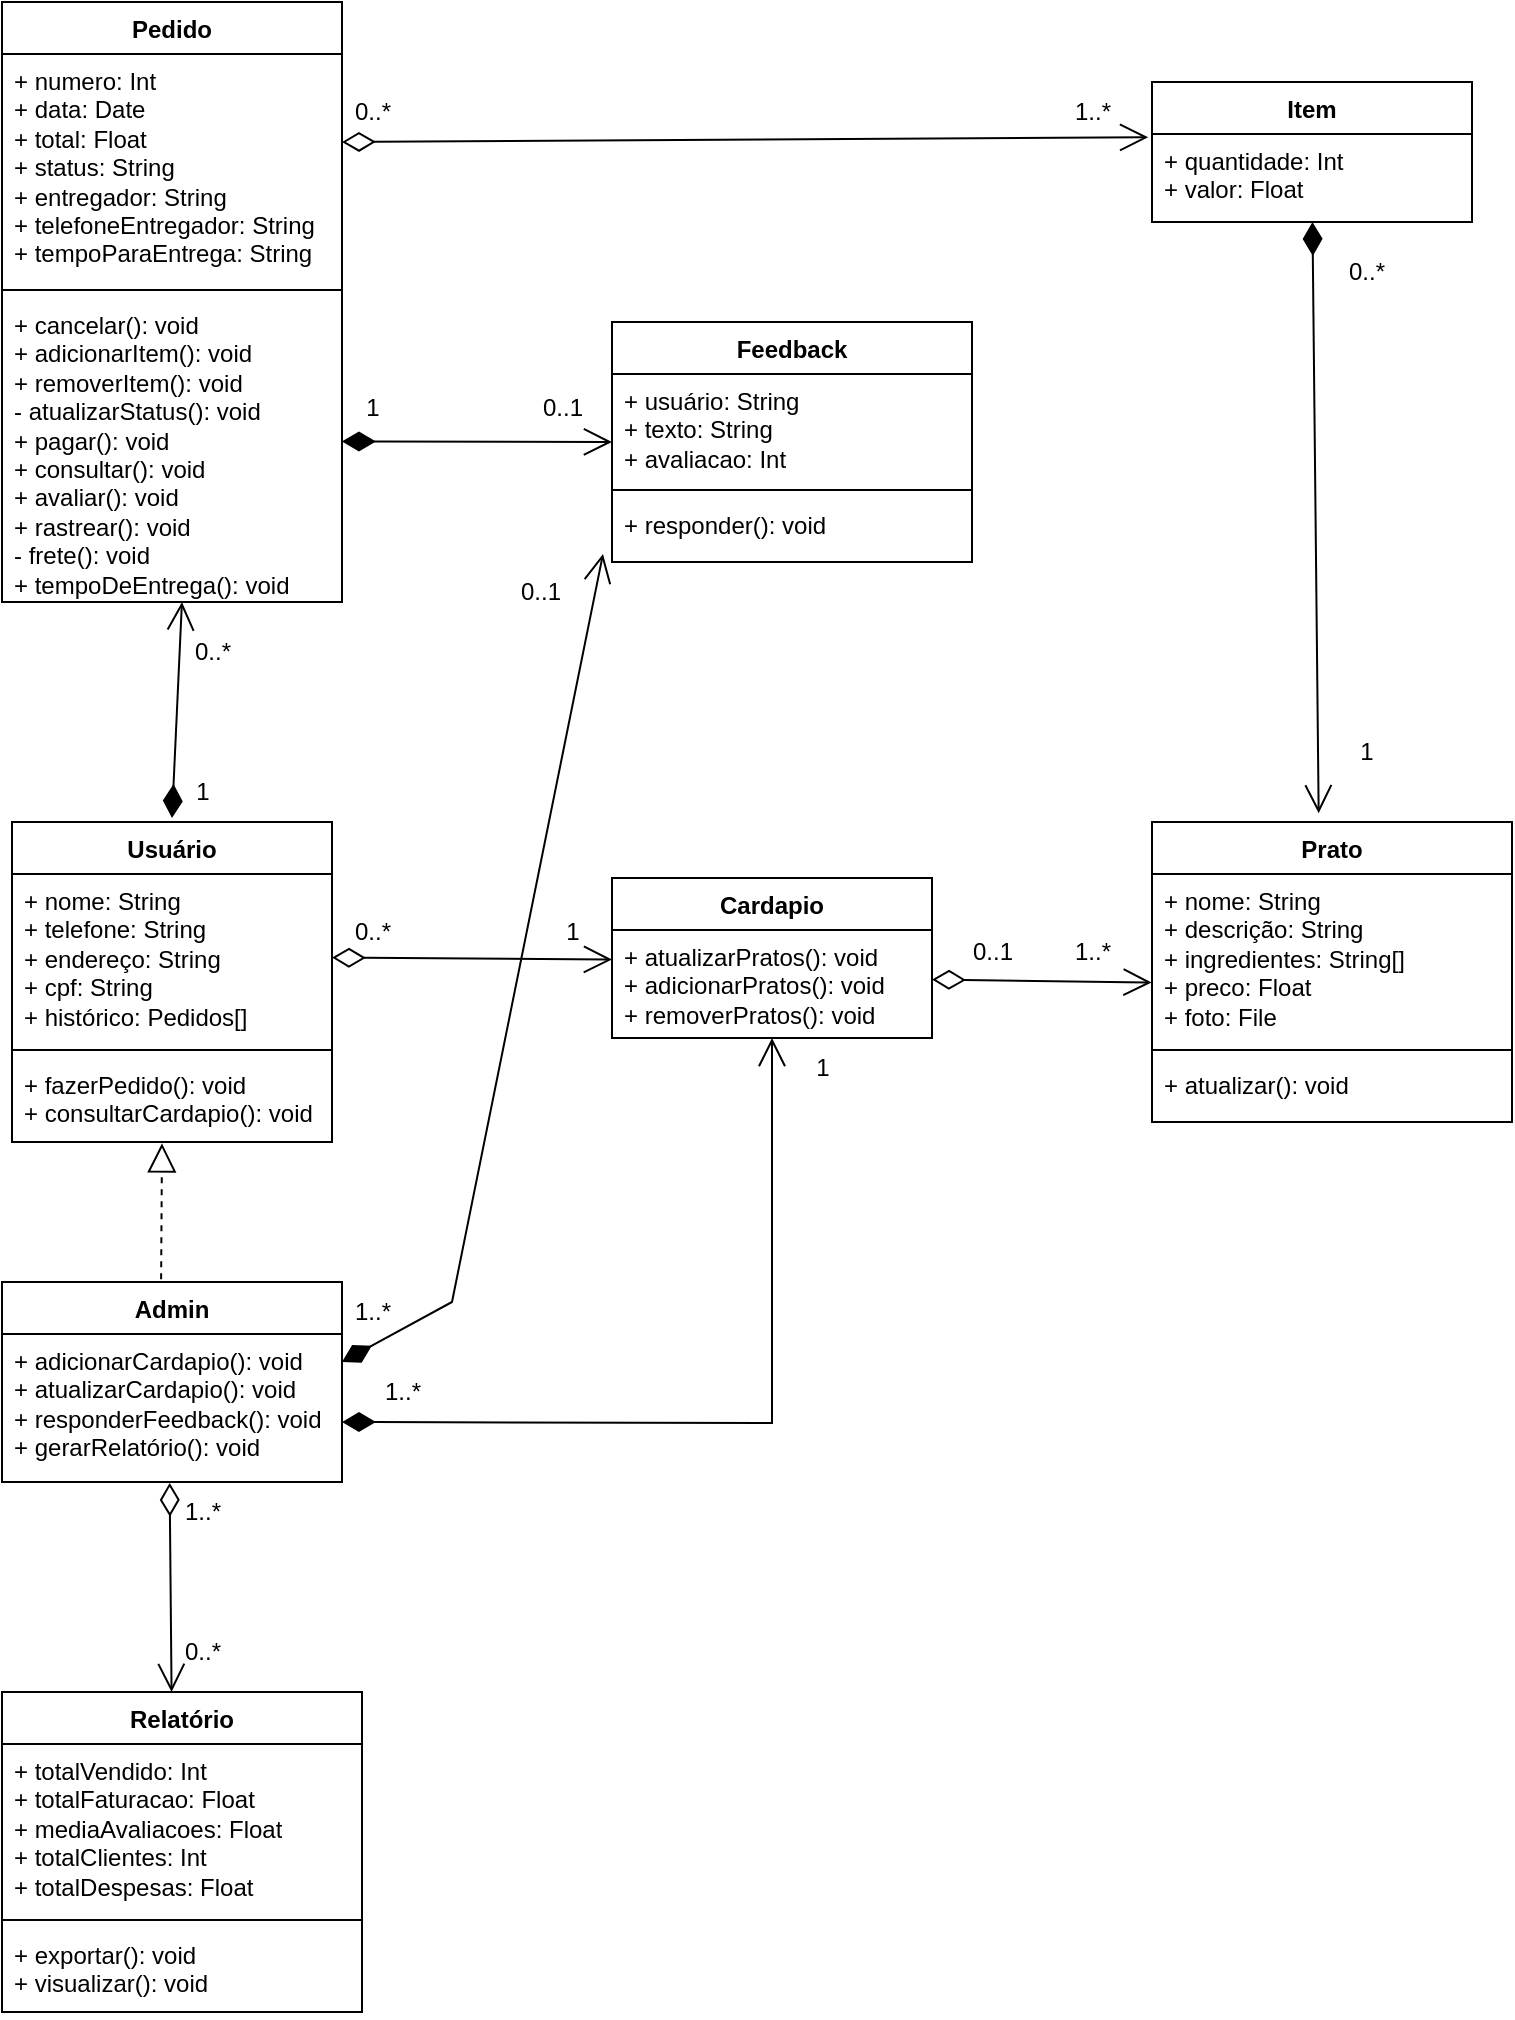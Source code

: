 <mxfile version="22.0.8" type="device">
  <diagram name="Página-1" id="g3fnGgs9r4yZHIELF1q-">
    <mxGraphModel dx="2049" dy="2308" grid="1" gridSize="10" guides="1" tooltips="1" connect="1" arrows="1" fold="1" page="1" pageScale="1" pageWidth="827" pageHeight="1169" math="0" shadow="0">
      <root>
        <mxCell id="0" />
        <mxCell id="1" parent="0" />
        <mxCell id="-yaVqUtb58Py8cYCI8hH-15" value="Usuário" style="swimlane;fontStyle=1;align=center;verticalAlign=top;childLayout=stackLayout;horizontal=1;startSize=26;horizontalStack=0;resizeParent=1;resizeParentMax=0;resizeLast=0;collapsible=1;marginBottom=0;whiteSpace=wrap;html=1;fixedWidth=0;resizeHeight=1;resizeWidth=1;" vertex="1" parent="1">
          <mxGeometry x="130" y="150" width="160" height="160" as="geometry" />
        </mxCell>
        <mxCell id="-yaVqUtb58Py8cYCI8hH-16" value="+ nome: String&lt;br&gt;+ telefone: String&lt;br&gt;+ endereço: String&lt;br&gt;+ cpf: String&lt;br&gt;+ histórico: Pedidos[]" style="text;strokeColor=none;fillColor=none;align=left;verticalAlign=top;spacingLeft=4;spacingRight=4;overflow=hidden;rotatable=0;points=[[0,0.5],[1,0.5]];portConstraint=eastwest;whiteSpace=wrap;html=1;" vertex="1" parent="-yaVqUtb58Py8cYCI8hH-15">
          <mxGeometry y="26" width="160" height="84" as="geometry" />
        </mxCell>
        <mxCell id="-yaVqUtb58Py8cYCI8hH-17" value="" style="line;strokeWidth=1;fillColor=none;align=left;verticalAlign=middle;spacingTop=-1;spacingLeft=3;spacingRight=3;rotatable=0;labelPosition=right;points=[];portConstraint=eastwest;strokeColor=inherit;" vertex="1" parent="-yaVqUtb58Py8cYCI8hH-15">
          <mxGeometry y="110" width="160" height="8" as="geometry" />
        </mxCell>
        <mxCell id="-yaVqUtb58Py8cYCI8hH-18" value="+ fazerPedido(): void&lt;br&gt;+ consultarCardapio(): void" style="text;strokeColor=none;fillColor=none;align=left;verticalAlign=top;spacingLeft=4;spacingRight=4;overflow=hidden;rotatable=0;points=[[0,0.5],[1,0.5]];portConstraint=eastwest;whiteSpace=wrap;html=1;" vertex="1" parent="-yaVqUtb58Py8cYCI8hH-15">
          <mxGeometry y="118" width="160" height="42" as="geometry" />
        </mxCell>
        <mxCell id="-yaVqUtb58Py8cYCI8hH-46" value="Pedido" style="swimlane;fontStyle=1;align=center;verticalAlign=top;childLayout=stackLayout;horizontal=1;startSize=26;horizontalStack=0;resizeParent=1;resizeParentMax=0;resizeLast=0;collapsible=1;marginBottom=0;whiteSpace=wrap;html=1;" vertex="1" parent="1">
          <mxGeometry x="125" y="-260" width="170" height="300" as="geometry" />
        </mxCell>
        <mxCell id="-yaVqUtb58Py8cYCI8hH-47" value="+ numero: Int&lt;br style=&quot;border-color: var(--border-color);&quot;&gt;+ data: Date&lt;br style=&quot;border-color: var(--border-color);&quot;&gt;+ total: Float&lt;br style=&quot;border-color: var(--border-color);&quot;&gt;+ status: String&lt;br&gt;+ entregador: String&lt;br&gt;+ telefoneEntregador: String&lt;br&gt;+ tempoParaEntrega: String" style="text;strokeColor=none;fillColor=none;align=left;verticalAlign=top;spacingLeft=4;spacingRight=4;overflow=hidden;rotatable=0;points=[[0,0.5],[1,0.5]];portConstraint=eastwest;whiteSpace=wrap;html=1;" vertex="1" parent="-yaVqUtb58Py8cYCI8hH-46">
          <mxGeometry y="26" width="170" height="114" as="geometry" />
        </mxCell>
        <mxCell id="-yaVqUtb58Py8cYCI8hH-48" value="" style="line;strokeWidth=1;fillColor=none;align=left;verticalAlign=middle;spacingTop=-1;spacingLeft=3;spacingRight=3;rotatable=0;labelPosition=right;points=[];portConstraint=eastwest;strokeColor=inherit;" vertex="1" parent="-yaVqUtb58Py8cYCI8hH-46">
          <mxGeometry y="140" width="170" height="8" as="geometry" />
        </mxCell>
        <mxCell id="-yaVqUtb58Py8cYCI8hH-49" value="+ cancelar(): void&lt;br&gt;+ adicionarItem(): void&lt;br&gt;+ removerItem(): void&lt;br&gt;- atualizarStatus(): void&lt;br&gt;+ pagar(): void&lt;br&gt;+ consultar(): void&lt;br&gt;+ avaliar(): void&lt;br&gt;+ rastrear(): void&lt;br&gt;- frete(): void&lt;br&gt;+ tempoDeEntrega(): void" style="text;strokeColor=none;fillColor=none;align=left;verticalAlign=top;spacingLeft=4;spacingRight=4;overflow=hidden;rotatable=0;points=[[0,0.5],[1,0.5]];portConstraint=eastwest;whiteSpace=wrap;html=1;" vertex="1" parent="-yaVqUtb58Py8cYCI8hH-46">
          <mxGeometry y="148" width="170" height="152" as="geometry" />
        </mxCell>
        <mxCell id="-yaVqUtb58Py8cYCI8hH-50" value="Item" style="swimlane;fontStyle=1;align=center;verticalAlign=top;childLayout=stackLayout;horizontal=1;startSize=26;horizontalStack=0;resizeParent=1;resizeParentMax=0;resizeLast=0;collapsible=1;marginBottom=0;whiteSpace=wrap;html=1;" vertex="1" parent="1">
          <mxGeometry x="700" y="-220" width="160" height="70" as="geometry" />
        </mxCell>
        <mxCell id="-yaVqUtb58Py8cYCI8hH-51" value="+ quantidade: Int&lt;br style=&quot;border-color: var(--border-color);&quot;&gt;+ valor: Float" style="text;strokeColor=none;fillColor=none;align=left;verticalAlign=top;spacingLeft=4;spacingRight=4;overflow=hidden;rotatable=0;points=[[0,0.5],[1,0.5]];portConstraint=eastwest;whiteSpace=wrap;html=1;" vertex="1" parent="-yaVqUtb58Py8cYCI8hH-50">
          <mxGeometry y="26" width="160" height="44" as="geometry" />
        </mxCell>
        <mxCell id="-yaVqUtb58Py8cYCI8hH-61" value="Cardapio" style="swimlane;fontStyle=1;align=center;verticalAlign=top;childLayout=stackLayout;horizontal=1;startSize=26;horizontalStack=0;resizeParent=1;resizeParentMax=0;resizeLast=0;collapsible=1;marginBottom=0;whiteSpace=wrap;html=1;fixedWidth=0;resizeHeight=1;resizeWidth=1;" vertex="1" parent="1">
          <mxGeometry x="430" y="178" width="160" height="80" as="geometry" />
        </mxCell>
        <mxCell id="-yaVqUtb58Py8cYCI8hH-64" value="+ atualizarPratos(): void&lt;br&gt;+ adicionarPratos(): void&lt;br&gt;+ removerPratos(): void" style="text;strokeColor=none;fillColor=none;align=left;verticalAlign=top;spacingLeft=4;spacingRight=4;overflow=hidden;rotatable=0;points=[[0,0.5],[1,0.5]];portConstraint=eastwest;whiteSpace=wrap;html=1;" vertex="1" parent="-yaVqUtb58Py8cYCI8hH-61">
          <mxGeometry y="26" width="160" height="54" as="geometry" />
        </mxCell>
        <mxCell id="-yaVqUtb58Py8cYCI8hH-65" value="Prato" style="swimlane;fontStyle=1;align=center;verticalAlign=top;childLayout=stackLayout;horizontal=1;startSize=26;horizontalStack=0;resizeParent=1;resizeParentMax=0;resizeLast=0;collapsible=1;marginBottom=0;whiteSpace=wrap;html=1;fixedWidth=0;resizeHeight=1;resizeWidth=1;" vertex="1" parent="1">
          <mxGeometry x="700" y="150" width="180" height="150" as="geometry" />
        </mxCell>
        <mxCell id="-yaVqUtb58Py8cYCI8hH-66" value="+ nome: String&lt;br&gt;+ descrição: String&lt;br&gt;+ ingredientes: String[]&lt;br&gt;+ preco: Float&lt;br&gt;+ foto: File" style="text;strokeColor=none;fillColor=none;align=left;verticalAlign=top;spacingLeft=4;spacingRight=4;overflow=hidden;rotatable=0;points=[[0,0.5],[1,0.5]];portConstraint=eastwest;whiteSpace=wrap;html=1;" vertex="1" parent="-yaVqUtb58Py8cYCI8hH-65">
          <mxGeometry y="26" width="180" height="84" as="geometry" />
        </mxCell>
        <mxCell id="-yaVqUtb58Py8cYCI8hH-67" value="" style="line;strokeWidth=1;fillColor=none;align=left;verticalAlign=middle;spacingTop=-1;spacingLeft=3;spacingRight=3;rotatable=0;labelPosition=right;points=[];portConstraint=eastwest;strokeColor=inherit;" vertex="1" parent="-yaVqUtb58Py8cYCI8hH-65">
          <mxGeometry y="110" width="180" height="8" as="geometry" />
        </mxCell>
        <mxCell id="-yaVqUtb58Py8cYCI8hH-68" value="+ atualizar(): void" style="text;strokeColor=none;fillColor=none;align=left;verticalAlign=top;spacingLeft=4;spacingRight=4;overflow=hidden;rotatable=0;points=[[0,0.5],[1,0.5]];portConstraint=eastwest;whiteSpace=wrap;html=1;" vertex="1" parent="-yaVqUtb58Py8cYCI8hH-65">
          <mxGeometry y="118" width="180" height="32" as="geometry" />
        </mxCell>
        <mxCell id="-yaVqUtb58Py8cYCI8hH-73" value="Admin" style="swimlane;fontStyle=1;align=center;verticalAlign=top;childLayout=stackLayout;horizontal=1;startSize=26;horizontalStack=0;resizeParent=1;resizeParentMax=0;resizeLast=0;collapsible=1;marginBottom=0;whiteSpace=wrap;html=1;fixedWidth=0;resizeHeight=1;resizeWidth=1;" vertex="1" parent="1">
          <mxGeometry x="125" y="380" width="170" height="100" as="geometry" />
        </mxCell>
        <mxCell id="-yaVqUtb58Py8cYCI8hH-76" value="+ adicionarCardapio(): void&lt;br&gt;+ atualizarCardapio(): void&lt;br&gt;+ responderFeedback(): void&lt;br&gt;+ gerarRelatório(): void" style="text;strokeColor=none;fillColor=none;align=left;verticalAlign=top;spacingLeft=4;spacingRight=4;overflow=hidden;rotatable=0;points=[[0,0.5],[1,0.5]];portConstraint=eastwest;whiteSpace=wrap;html=1;" vertex="1" parent="-yaVqUtb58Py8cYCI8hH-73">
          <mxGeometry y="26" width="170" height="74" as="geometry" />
        </mxCell>
        <mxCell id="-yaVqUtb58Py8cYCI8hH-86" value="Feedback" style="swimlane;fontStyle=1;align=center;verticalAlign=top;childLayout=stackLayout;horizontal=1;startSize=26;horizontalStack=0;resizeParent=1;resizeParentMax=0;resizeLast=0;collapsible=1;marginBottom=0;whiteSpace=wrap;html=1;fixedWidth=0;resizeHeight=1;resizeWidth=1;" vertex="1" parent="1">
          <mxGeometry x="430" y="-100" width="180" height="120" as="geometry" />
        </mxCell>
        <mxCell id="-yaVqUtb58Py8cYCI8hH-87" value="+ usuário: String&lt;br style=&quot;border-color: var(--border-color);&quot;&gt;+ texto: String&lt;br style=&quot;border-color: var(--border-color);&quot;&gt;+ avaliacao: Int" style="text;strokeColor=none;fillColor=none;align=left;verticalAlign=top;spacingLeft=4;spacingRight=4;overflow=hidden;rotatable=0;points=[[0,0.5],[1,0.5]];portConstraint=eastwest;whiteSpace=wrap;html=1;" vertex="1" parent="-yaVqUtb58Py8cYCI8hH-86">
          <mxGeometry y="26" width="180" height="54" as="geometry" />
        </mxCell>
        <mxCell id="-yaVqUtb58Py8cYCI8hH-88" value="" style="line;strokeWidth=1;fillColor=none;align=left;verticalAlign=middle;spacingTop=-1;spacingLeft=3;spacingRight=3;rotatable=0;labelPosition=right;points=[];portConstraint=eastwest;strokeColor=inherit;" vertex="1" parent="-yaVqUtb58Py8cYCI8hH-86">
          <mxGeometry y="80" width="180" height="8" as="geometry" />
        </mxCell>
        <mxCell id="-yaVqUtb58Py8cYCI8hH-89" value="+ responder(): void" style="text;strokeColor=none;fillColor=none;align=left;verticalAlign=top;spacingLeft=4;spacingRight=4;overflow=hidden;rotatable=0;points=[[0,0.5],[1,0.5]];portConstraint=eastwest;whiteSpace=wrap;html=1;" vertex="1" parent="-yaVqUtb58Py8cYCI8hH-86">
          <mxGeometry y="88" width="180" height="32" as="geometry" />
        </mxCell>
        <mxCell id="-yaVqUtb58Py8cYCI8hH-93" value="Relatório" style="swimlane;fontStyle=1;align=center;verticalAlign=top;childLayout=stackLayout;horizontal=1;startSize=26;horizontalStack=0;resizeParent=1;resizeParentMax=0;resizeLast=0;collapsible=1;marginBottom=0;whiteSpace=wrap;html=1;fixedWidth=0;resizeHeight=1;resizeWidth=1;" vertex="1" parent="1">
          <mxGeometry x="125" y="585" width="180" height="160" as="geometry" />
        </mxCell>
        <mxCell id="-yaVqUtb58Py8cYCI8hH-94" value="+ totalVendido: Int&lt;br style=&quot;border-color: var(--border-color);&quot;&gt;+ totalFaturacao: Float&lt;br style=&quot;border-color: var(--border-color);&quot;&gt;+ mediaAvaliacoes: Float&lt;br&gt;+ totalClientes: Int&lt;br&gt;+ totalDespesas: Float" style="text;strokeColor=none;fillColor=none;align=left;verticalAlign=top;spacingLeft=4;spacingRight=4;overflow=hidden;rotatable=0;points=[[0,0.5],[1,0.5]];portConstraint=eastwest;whiteSpace=wrap;html=1;" vertex="1" parent="-yaVqUtb58Py8cYCI8hH-93">
          <mxGeometry y="26" width="180" height="84" as="geometry" />
        </mxCell>
        <mxCell id="-yaVqUtb58Py8cYCI8hH-95" value="" style="line;strokeWidth=1;fillColor=none;align=left;verticalAlign=middle;spacingTop=-1;spacingLeft=3;spacingRight=3;rotatable=0;labelPosition=right;points=[];portConstraint=eastwest;strokeColor=inherit;" vertex="1" parent="-yaVqUtb58Py8cYCI8hH-93">
          <mxGeometry y="110" width="180" height="8" as="geometry" />
        </mxCell>
        <mxCell id="-yaVqUtb58Py8cYCI8hH-96" value="+ exportar(): void&lt;br&gt;+ visualizar(): void" style="text;strokeColor=none;fillColor=none;align=left;verticalAlign=top;spacingLeft=4;spacingRight=4;overflow=hidden;rotatable=0;points=[[0,0.5],[1,0.5]];portConstraint=eastwest;whiteSpace=wrap;html=1;" vertex="1" parent="-yaVqUtb58Py8cYCI8hH-93">
          <mxGeometry y="118" width="180" height="42" as="geometry" />
        </mxCell>
        <mxCell id="-yaVqUtb58Py8cYCI8hH-100" value="" style="endArrow=block;dashed=1;endFill=0;endSize=12;html=1;rounded=0;entryX=0.515;entryY=1.016;entryDx=0;entryDy=0;entryPerimeter=0;exitX=0.468;exitY=-0.014;exitDx=0;exitDy=0;exitPerimeter=0;" edge="1" parent="1" source="-yaVqUtb58Py8cYCI8hH-73">
          <mxGeometry width="160" relative="1" as="geometry">
            <mxPoint x="202.6" y="380" as="sourcePoint" />
            <mxPoint x="205.0" y="310.672" as="targetPoint" />
          </mxGeometry>
        </mxCell>
        <mxCell id="-yaVqUtb58Py8cYCI8hH-101" value="" style="endArrow=open;html=1;endSize=12;startArrow=diamondThin;startSize=14;startFill=0;align=left;verticalAlign=bottom;rounded=0;exitX=0.493;exitY=1.006;exitDx=0;exitDy=0;exitPerimeter=0;entryX=0.471;entryY=0;entryDx=0;entryDy=0;entryPerimeter=0;" edge="1" parent="1" source="-yaVqUtb58Py8cYCI8hH-76" target="-yaVqUtb58Py8cYCI8hH-93">
          <mxGeometry x="-1" y="3" relative="1" as="geometry">
            <mxPoint x="209.44" y="458.92" as="sourcePoint" />
            <mxPoint x="210" y="580" as="targetPoint" />
          </mxGeometry>
        </mxCell>
        <mxCell id="-yaVqUtb58Py8cYCI8hH-102" value="1..*" style="text;html=1;align=center;verticalAlign=middle;resizable=0;points=[];autosize=1;strokeColor=none;fillColor=none;" vertex="1" parent="1">
          <mxGeometry x="205" y="480" width="40" height="30" as="geometry" />
        </mxCell>
        <mxCell id="-yaVqUtb58Py8cYCI8hH-103" value="0..*" style="text;html=1;align=center;verticalAlign=middle;resizable=0;points=[];autosize=1;strokeColor=none;fillColor=none;" vertex="1" parent="1">
          <mxGeometry x="205" y="550" width="40" height="30" as="geometry" />
        </mxCell>
        <mxCell id="-yaVqUtb58Py8cYCI8hH-104" value="" style="endArrow=open;html=1;endSize=12;startArrow=diamondThin;startSize=14;startFill=0;edgeStyle=orthogonalEdgeStyle;align=left;verticalAlign=bottom;rounded=0;entryX=0;entryY=0.274;entryDx=0;entryDy=0;entryPerimeter=0;" edge="1" parent="1" target="-yaVqUtb58Py8cYCI8hH-64">
          <mxGeometry x="-1" y="3" relative="1" as="geometry">
            <mxPoint x="290" y="217.8" as="sourcePoint" />
            <mxPoint x="450" y="217.8" as="targetPoint" />
          </mxGeometry>
        </mxCell>
        <mxCell id="-yaVqUtb58Py8cYCI8hH-105" value="0..*" style="text;html=1;align=center;verticalAlign=middle;resizable=0;points=[];autosize=1;strokeColor=none;fillColor=none;" vertex="1" parent="1">
          <mxGeometry x="290" y="190" width="40" height="30" as="geometry" />
        </mxCell>
        <mxCell id="-yaVqUtb58Py8cYCI8hH-106" value="1" style="text;html=1;align=center;verticalAlign=middle;resizable=0;points=[];autosize=1;strokeColor=none;fillColor=none;" vertex="1" parent="1">
          <mxGeometry x="395" y="190" width="30" height="30" as="geometry" />
        </mxCell>
        <mxCell id="-yaVqUtb58Py8cYCI8hH-108" value="" style="endArrow=open;html=1;endSize=12;startArrow=diamondThin;startSize=14;startFill=1;edgeStyle=orthogonalEdgeStyle;align=left;verticalAlign=bottom;rounded=0;entryX=0.5;entryY=1;entryDx=0;entryDy=0;" edge="1" parent="1" target="-yaVqUtb58Py8cYCI8hH-61">
          <mxGeometry x="-1" y="3" relative="1" as="geometry">
            <mxPoint x="295" y="450" as="sourcePoint" />
            <mxPoint x="455" y="450" as="targetPoint" />
          </mxGeometry>
        </mxCell>
        <mxCell id="-yaVqUtb58Py8cYCI8hH-109" value="1..*" style="text;html=1;align=center;verticalAlign=middle;resizable=0;points=[];autosize=1;strokeColor=none;fillColor=none;" vertex="1" parent="1">
          <mxGeometry x="305" y="420" width="40" height="30" as="geometry" />
        </mxCell>
        <mxCell id="-yaVqUtb58Py8cYCI8hH-111" value="1" style="text;html=1;align=center;verticalAlign=middle;resizable=0;points=[];autosize=1;strokeColor=none;fillColor=none;" vertex="1" parent="1">
          <mxGeometry x="520" y="258" width="30" height="30" as="geometry" />
        </mxCell>
        <mxCell id="-yaVqUtb58Py8cYCI8hH-112" value="" style="endArrow=open;html=1;endSize=12;startArrow=diamondThin;startSize=14;startFill=1;align=left;verticalAlign=bottom;rounded=0;entryX=0.441;entryY=1.013;entryDx=0;entryDy=0;entryPerimeter=0;" edge="1" parent="1">
          <mxGeometry x="-1" y="3" relative="1" as="geometry">
            <mxPoint x="210" y="148" as="sourcePoint" />
            <mxPoint x="214.97" y="39.996" as="targetPoint" />
          </mxGeometry>
        </mxCell>
        <mxCell id="-yaVqUtb58Py8cYCI8hH-113" value="0..*" style="text;html=1;align=center;verticalAlign=middle;resizable=0;points=[];autosize=1;strokeColor=none;fillColor=none;" vertex="1" parent="1">
          <mxGeometry x="210" y="50" width="40" height="30" as="geometry" />
        </mxCell>
        <mxCell id="-yaVqUtb58Py8cYCI8hH-114" value="1" style="text;html=1;align=center;verticalAlign=middle;resizable=0;points=[];autosize=1;strokeColor=none;fillColor=none;" vertex="1" parent="1">
          <mxGeometry x="210" y="120" width="30" height="30" as="geometry" />
        </mxCell>
        <mxCell id="-yaVqUtb58Py8cYCI8hH-115" value="" style="endArrow=open;html=1;endSize=12;startArrow=diamondThin;startSize=14;startFill=0;align=left;verticalAlign=bottom;rounded=0;entryX=-0.012;entryY=0.037;entryDx=0;entryDy=0;entryPerimeter=0;" edge="1" parent="1" target="-yaVqUtb58Py8cYCI8hH-51">
          <mxGeometry x="-1" y="3" relative="1" as="geometry">
            <mxPoint x="295" y="-190" as="sourcePoint" />
            <mxPoint x="455" y="-190" as="targetPoint" />
          </mxGeometry>
        </mxCell>
        <mxCell id="-yaVqUtb58Py8cYCI8hH-116" value="0..*" style="text;html=1;align=center;verticalAlign=middle;resizable=0;points=[];autosize=1;strokeColor=none;fillColor=none;" vertex="1" parent="1">
          <mxGeometry x="290" y="-220" width="40" height="30" as="geometry" />
        </mxCell>
        <mxCell id="-yaVqUtb58Py8cYCI8hH-117" value="1..*" style="text;html=1;align=center;verticalAlign=middle;resizable=0;points=[];autosize=1;strokeColor=none;fillColor=none;" vertex="1" parent="1">
          <mxGeometry x="650" y="-220" width="40" height="30" as="geometry" />
        </mxCell>
        <mxCell id="-yaVqUtb58Py8cYCI8hH-118" value="" style="endArrow=open;html=1;endSize=12;startArrow=diamondThin;startSize=14;startFill=1;align=left;verticalAlign=bottom;rounded=0;" edge="1" parent="1">
          <mxGeometry x="-1" y="3" relative="1" as="geometry">
            <mxPoint x="295" y="-40.29" as="sourcePoint" />
            <mxPoint x="430" y="-40" as="targetPoint" />
          </mxGeometry>
        </mxCell>
        <mxCell id="-yaVqUtb58Py8cYCI8hH-119" value="1" style="text;html=1;align=center;verticalAlign=middle;resizable=0;points=[];autosize=1;strokeColor=none;fillColor=none;" vertex="1" parent="1">
          <mxGeometry x="295" y="-72" width="30" height="30" as="geometry" />
        </mxCell>
        <mxCell id="-yaVqUtb58Py8cYCI8hH-120" value="0..1" style="text;html=1;align=center;verticalAlign=middle;resizable=0;points=[];autosize=1;strokeColor=none;fillColor=none;" vertex="1" parent="1">
          <mxGeometry x="385" y="-72" width="40" height="30" as="geometry" />
        </mxCell>
        <mxCell id="-yaVqUtb58Py8cYCI8hH-121" value="" style="endArrow=open;html=1;endSize=12;startArrow=diamondThin;startSize=14;startFill=1;align=left;verticalAlign=bottom;rounded=0;entryX=-0.025;entryY=0.875;entryDx=0;entryDy=0;entryPerimeter=0;" edge="1" parent="1" target="-yaVqUtb58Py8cYCI8hH-89">
          <mxGeometry x="-1" y="3" relative="1" as="geometry">
            <mxPoint x="295" y="420" as="sourcePoint" />
            <mxPoint x="455" y="420" as="targetPoint" />
            <Array as="points">
              <mxPoint x="350" y="390" />
            </Array>
          </mxGeometry>
        </mxCell>
        <mxCell id="-yaVqUtb58Py8cYCI8hH-122" value="1..*" style="text;html=1;align=center;verticalAlign=middle;resizable=0;points=[];autosize=1;strokeColor=none;fillColor=none;" vertex="1" parent="1">
          <mxGeometry x="290" y="380" width="40" height="30" as="geometry" />
        </mxCell>
        <mxCell id="-yaVqUtb58Py8cYCI8hH-123" value="0..1" style="text;html=1;align=center;verticalAlign=middle;resizable=0;points=[];autosize=1;strokeColor=none;fillColor=none;" vertex="1" parent="1">
          <mxGeometry x="374" y="20" width="40" height="30" as="geometry" />
        </mxCell>
        <mxCell id="-yaVqUtb58Py8cYCI8hH-124" value="" style="endArrow=open;html=1;endSize=12;startArrow=diamondThin;startSize=14;startFill=0;align=left;verticalAlign=bottom;rounded=0;entryX=-0.001;entryY=0.646;entryDx=0;entryDy=0;entryPerimeter=0;" edge="1" parent="1" target="-yaVqUtb58Py8cYCI8hH-66">
          <mxGeometry x="-1" y="3" relative="1" as="geometry">
            <mxPoint x="590" y="228.79" as="sourcePoint" />
            <mxPoint x="730" y="229.99" as="targetPoint" />
          </mxGeometry>
        </mxCell>
        <mxCell id="-yaVqUtb58Py8cYCI8hH-125" value="0..1" style="text;html=1;align=center;verticalAlign=middle;resizable=0;points=[];autosize=1;strokeColor=none;fillColor=none;" vertex="1" parent="1">
          <mxGeometry x="600" y="200" width="40" height="30" as="geometry" />
        </mxCell>
        <mxCell id="-yaVqUtb58Py8cYCI8hH-126" value="1..*" style="text;html=1;align=center;verticalAlign=middle;resizable=0;points=[];autosize=1;strokeColor=none;fillColor=none;" vertex="1" parent="1">
          <mxGeometry x="650" y="200" width="40" height="30" as="geometry" />
        </mxCell>
        <mxCell id="-yaVqUtb58Py8cYCI8hH-127" value="" style="endArrow=open;html=1;endSize=12;startArrow=diamondThin;startSize=14;startFill=1;align=left;verticalAlign=bottom;rounded=0;entryX=0.463;entryY=-0.029;entryDx=0;entryDy=0;entryPerimeter=0;" edge="1" parent="1" source="-yaVqUtb58Py8cYCI8hH-51" target="-yaVqUtb58Py8cYCI8hH-65">
          <mxGeometry x="-1" y="3" relative="1" as="geometry">
            <mxPoint x="690" y="-110.29" as="sourcePoint" />
            <mxPoint x="825" y="-110" as="targetPoint" />
          </mxGeometry>
        </mxCell>
        <mxCell id="-yaVqUtb58Py8cYCI8hH-128" value="1" style="text;html=1;align=center;verticalAlign=middle;resizable=0;points=[];autosize=1;strokeColor=none;fillColor=none;" vertex="1" parent="1">
          <mxGeometry x="792" y="100" width="30" height="30" as="geometry" />
        </mxCell>
        <mxCell id="-yaVqUtb58Py8cYCI8hH-129" value="0..*" style="text;html=1;align=center;verticalAlign=middle;resizable=0;points=[];autosize=1;strokeColor=none;fillColor=none;" vertex="1" parent="1">
          <mxGeometry x="787" y="-140" width="40" height="30" as="geometry" />
        </mxCell>
      </root>
    </mxGraphModel>
  </diagram>
</mxfile>
